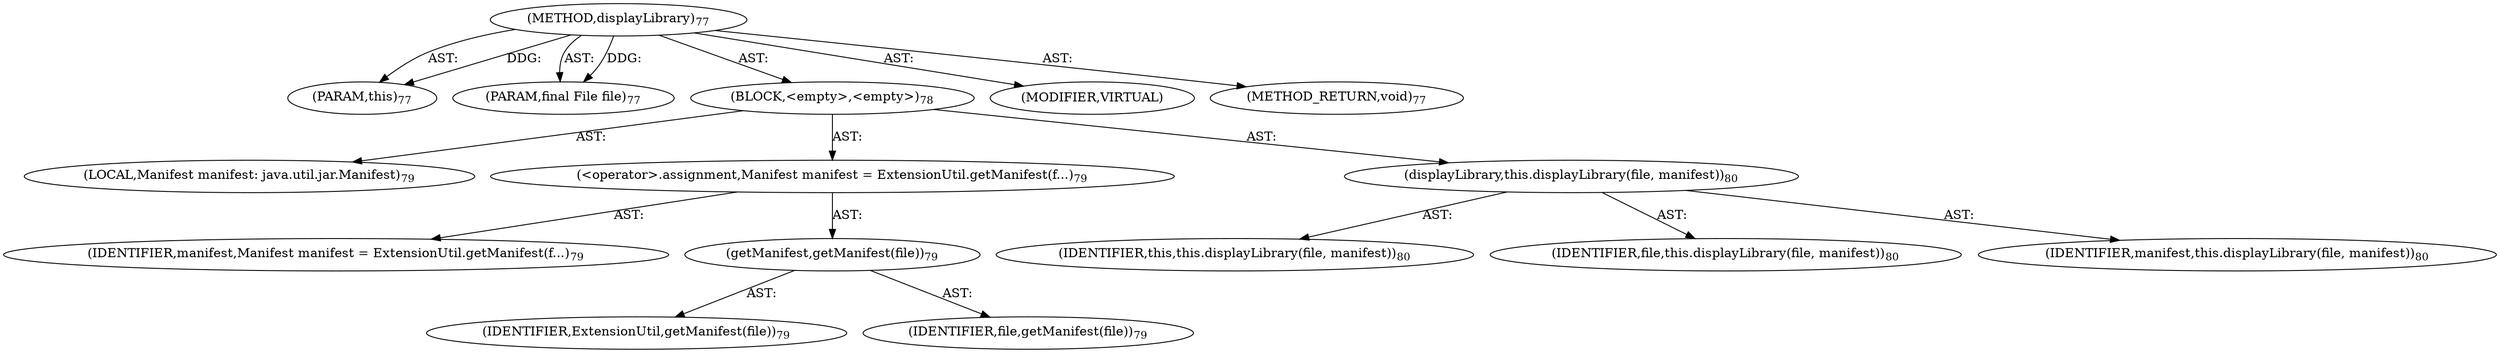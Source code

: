 digraph "displayLibrary" {  
"111669149696" [label = <(METHOD,displayLibrary)<SUB>77</SUB>> ]
"115964116992" [label = <(PARAM,this)<SUB>77</SUB>> ]
"115964116994" [label = <(PARAM,final File file)<SUB>77</SUB>> ]
"25769803776" [label = <(BLOCK,&lt;empty&gt;,&lt;empty&gt;)<SUB>78</SUB>> ]
"94489280512" [label = <(LOCAL,Manifest manifest: java.util.jar.Manifest)<SUB>79</SUB>> ]
"30064771072" [label = <(&lt;operator&gt;.assignment,Manifest manifest = ExtensionUtil.getManifest(f...)<SUB>79</SUB>> ]
"68719476741" [label = <(IDENTIFIER,manifest,Manifest manifest = ExtensionUtil.getManifest(f...)<SUB>79</SUB>> ]
"30064771073" [label = <(getManifest,getManifest(file))<SUB>79</SUB>> ]
"68719476742" [label = <(IDENTIFIER,ExtensionUtil,getManifest(file))<SUB>79</SUB>> ]
"68719476743" [label = <(IDENTIFIER,file,getManifest(file))<SUB>79</SUB>> ]
"30064771074" [label = <(displayLibrary,this.displayLibrary(file, manifest))<SUB>80</SUB>> ]
"68719476736" [label = <(IDENTIFIER,this,this.displayLibrary(file, manifest))<SUB>80</SUB>> ]
"68719476744" [label = <(IDENTIFIER,file,this.displayLibrary(file, manifest))<SUB>80</SUB>> ]
"68719476745" [label = <(IDENTIFIER,manifest,this.displayLibrary(file, manifest))<SUB>80</SUB>> ]
"133143986176" [label = <(MODIFIER,VIRTUAL)> ]
"128849018880" [label = <(METHOD_RETURN,void)<SUB>77</SUB>> ]
  "111669149696" -> "115964116992"  [ label = "AST: "] 
  "111669149696" -> "115964116994"  [ label = "AST: "] 
  "111669149696" -> "25769803776"  [ label = "AST: "] 
  "111669149696" -> "133143986176"  [ label = "AST: "] 
  "111669149696" -> "128849018880"  [ label = "AST: "] 
  "25769803776" -> "94489280512"  [ label = "AST: "] 
  "25769803776" -> "30064771072"  [ label = "AST: "] 
  "25769803776" -> "30064771074"  [ label = "AST: "] 
  "30064771072" -> "68719476741"  [ label = "AST: "] 
  "30064771072" -> "30064771073"  [ label = "AST: "] 
  "30064771073" -> "68719476742"  [ label = "AST: "] 
  "30064771073" -> "68719476743"  [ label = "AST: "] 
  "30064771074" -> "68719476736"  [ label = "AST: "] 
  "30064771074" -> "68719476744"  [ label = "AST: "] 
  "30064771074" -> "68719476745"  [ label = "AST: "] 
  "111669149696" -> "115964116992"  [ label = "DDG: "] 
  "111669149696" -> "115964116994"  [ label = "DDG: "] 
}
